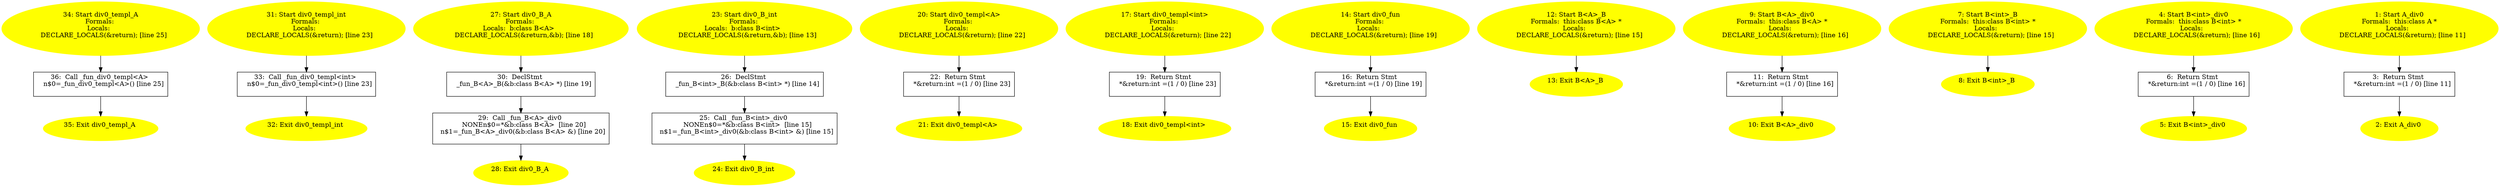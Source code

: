 /* @generated */
digraph iCFG {
36 [label="36:  Call _fun_div0_templ<A> \n   n$0=_fun_div0_templ<A>() [line 25]\n " shape="box"]
	

	 36 -> 35 ;
35 [label="35: Exit div0_templ_A \n  " color=yellow style=filled]
	

34 [label="34: Start div0_templ_A\nFormals: \nLocals:  \n   DECLARE_LOCALS(&return); [line 25]\n " color=yellow style=filled]
	

	 34 -> 36 ;
33 [label="33:  Call _fun_div0_templ<int> \n   n$0=_fun_div0_templ<int>() [line 23]\n " shape="box"]
	

	 33 -> 32 ;
32 [label="32: Exit div0_templ_int \n  " color=yellow style=filled]
	

31 [label="31: Start div0_templ_int\nFormals: \nLocals:  \n   DECLARE_LOCALS(&return); [line 23]\n " color=yellow style=filled]
	

	 31 -> 33 ;
30 [label="30:  DeclStmt \n   _fun_B<A>_B(&b:class B<A> *) [line 19]\n " shape="box"]
	

	 30 -> 29 ;
29 [label="29:  Call _fun_B<A>_div0 \n   NONEn$0=*&b:class B<A>  [line 20]\n  n$1=_fun_B<A>_div0(&b:class B<A> &) [line 20]\n " shape="box"]
	

	 29 -> 28 ;
28 [label="28: Exit div0_B_A \n  " color=yellow style=filled]
	

27 [label="27: Start div0_B_A\nFormals: \nLocals:  b:class B<A>  \n   DECLARE_LOCALS(&return,&b); [line 18]\n " color=yellow style=filled]
	

	 27 -> 30 ;
26 [label="26:  DeclStmt \n   _fun_B<int>_B(&b:class B<int> *) [line 14]\n " shape="box"]
	

	 26 -> 25 ;
25 [label="25:  Call _fun_B<int>_div0 \n   NONEn$0=*&b:class B<int>  [line 15]\n  n$1=_fun_B<int>_div0(&b:class B<int> &) [line 15]\n " shape="box"]
	

	 25 -> 24 ;
24 [label="24: Exit div0_B_int \n  " color=yellow style=filled]
	

23 [label="23: Start div0_B_int\nFormals: \nLocals:  b:class B<int>  \n   DECLARE_LOCALS(&return,&b); [line 13]\n " color=yellow style=filled]
	

	 23 -> 26 ;
22 [label="22:  Return Stmt \n   *&return:int =(1 / 0) [line 23]\n " shape="box"]
	

	 22 -> 21 ;
21 [label="21: Exit div0_templ<A> \n  " color=yellow style=filled]
	

20 [label="20: Start div0_templ<A>\nFormals: \nLocals:  \n   DECLARE_LOCALS(&return); [line 22]\n " color=yellow style=filled]
	

	 20 -> 22 ;
19 [label="19:  Return Stmt \n   *&return:int =(1 / 0) [line 23]\n " shape="box"]
	

	 19 -> 18 ;
18 [label="18: Exit div0_templ<int> \n  " color=yellow style=filled]
	

17 [label="17: Start div0_templ<int>\nFormals: \nLocals:  \n   DECLARE_LOCALS(&return); [line 22]\n " color=yellow style=filled]
	

	 17 -> 19 ;
16 [label="16:  Return Stmt \n   *&return:int =(1 / 0) [line 19]\n " shape="box"]
	

	 16 -> 15 ;
15 [label="15: Exit div0_fun \n  " color=yellow style=filled]
	

14 [label="14: Start div0_fun\nFormals: \nLocals:  \n   DECLARE_LOCALS(&return); [line 19]\n " color=yellow style=filled]
	

	 14 -> 16 ;
13 [label="13: Exit B<A>_B \n  " color=yellow style=filled]
	

12 [label="12: Start B<A>_B\nFormals:  this:class B<A> *\nLocals:  \n   DECLARE_LOCALS(&return); [line 15]\n " color=yellow style=filled]
	

	 12 -> 13 ;
11 [label="11:  Return Stmt \n   *&return:int =(1 / 0) [line 16]\n " shape="box"]
	

	 11 -> 10 ;
10 [label="10: Exit B<A>_div0 \n  " color=yellow style=filled]
	

9 [label="9: Start B<A>_div0\nFormals:  this:class B<A> *\nLocals:  \n   DECLARE_LOCALS(&return); [line 16]\n " color=yellow style=filled]
	

	 9 -> 11 ;
8 [label="8: Exit B<int>_B \n  " color=yellow style=filled]
	

7 [label="7: Start B<int>_B\nFormals:  this:class B<int> *\nLocals:  \n   DECLARE_LOCALS(&return); [line 15]\n " color=yellow style=filled]
	

	 7 -> 8 ;
6 [label="6:  Return Stmt \n   *&return:int =(1 / 0) [line 16]\n " shape="box"]
	

	 6 -> 5 ;
5 [label="5: Exit B<int>_div0 \n  " color=yellow style=filled]
	

4 [label="4: Start B<int>_div0\nFormals:  this:class B<int> *\nLocals:  \n   DECLARE_LOCALS(&return); [line 16]\n " color=yellow style=filled]
	

	 4 -> 6 ;
3 [label="3:  Return Stmt \n   *&return:int =(1 / 0) [line 11]\n " shape="box"]
	

	 3 -> 2 ;
2 [label="2: Exit A_div0 \n  " color=yellow style=filled]
	

1 [label="1: Start A_div0\nFormals:  this:class A *\nLocals:  \n   DECLARE_LOCALS(&return); [line 11]\n " color=yellow style=filled]
	

	 1 -> 3 ;
}

